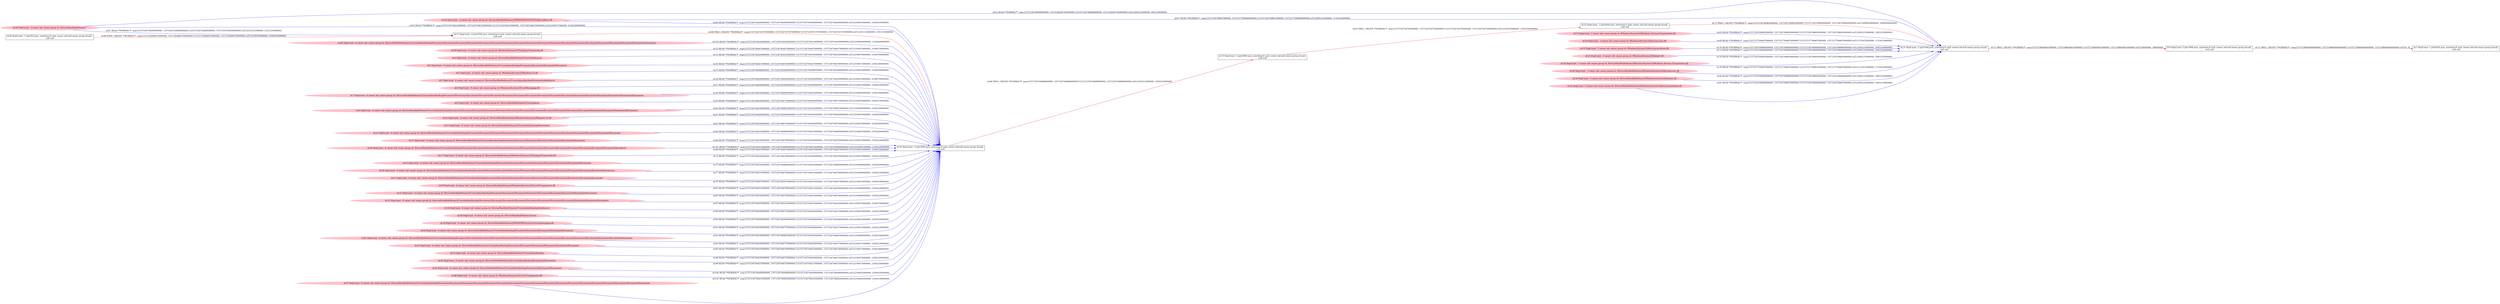 digraph  {
rankdir=LR
"0"[color=black,label="id:0 HopCount: 0 pid:1608 proc_starttime:0 cmd: owner uid:null owner group id:null,\n null null", shape=box,style=solid];
"1"[color=black,label="id:1 HopCount: 1 pid:6416 proc_starttime:0 cmd: owner uid:null owner group id:null,\n null null", shape=box,style=solid];
"0" -> "1" [id=51,__obj="PROC_CREATE"color=red,label="id:51 PROC_CREATE **NORMAL**  seqs:[1557238844900000000, 1557238844900000000] T:[1557238844900000000, 1557238844900000000] relT:[0, 0]",style=solid];
"50"[color=pink,label="id:50 HopCount: -6 owner uid: owner group id: /Windows/System32/TextInputFramework.dll ", shape=oval,style=filled];
"34"[color=black,label="id:34 HopCount: -5 pid:5096 proc_starttime:0 cmd: owner uid:null owner group id:null,\n null null", shape=box,style=solid];
"50" -> "34" [id=52,__obj="READ"color=blue,label="id:52 READ **NORMAL**  seqs:[1557236744447000000, 1557236744447000000] T:[1557236744447000000, 1557236744447000000] relT:[2100453000000, 2100453000000]",style=solid];
"2"[color=pink,label="id:2 HopCount: -6 owner uid: owner group id: /Device/HarddiskVolume2/Users/desktop.ini ", shape=oval,style=filled];
"2" -> "34" [id=53,__obj="READ"color=blue,label="id:53 READ **NORMAL**  seqs:[1557236744424000000, 1557236744424000000] T:[1557236744424000000, 1557236744424000000] relT:[2100476000000, 2100476000000]",style=solid];
"4"[color=pink,label="id:4 HopCount: -6 owner uid: owner group id: /Device/HarddiskVolume2/Users/admin/backup/Documents/Documents/Documents/Documents ", shape=oval,style=filled];
"4" -> "34" [id=54,__obj="READ"color=blue,label="id:54 READ **NORMAL**  seqs:[1557236744427000000, 1557236744676000000] T:[1557236744427000000, 1557236744676000000] relT:[2100473000000, 2100224000000]",style=solid];
"5"[color=pink,label="id:5 HopCount: -6 owner uid: owner group id: /Windows/System32/Windows.UI.dll ", shape=oval,style=filled];
"5" -> "34" [id=55,__obj="READ"color=blue,label="id:55 READ **NORMAL**  seqs:[1557236744446000000, 1557236744446000000] T:[1557236744446000000, 1557236744446000000] relT:[2100454000000, 2100454000000]",style=solid];
"3"[color=pink,label="id:3 HopCount: -6 owner uid: owner group id: /Device/HarddiskVolume2/Users/admin/backup/Documents/desktop.ini ", shape=oval,style=filled];
"3" -> "34" [id=56,__obj="READ"color=blue,label="id:56 READ **NORMAL**  seqs:[1557236744426000000, 1557236744426000000] T:[1557236744426000000, 1557236744426000000] relT:[2100474000000, 2100474000000]",style=solid];
"6"[color=pink,label="id:6 HopCount: -6 owner uid: owner group id: /Windows/System32/CoreMessaging.dll ", shape=oval,style=filled];
"6" -> "34" [id=57,__obj="READ"color=blue,label="id:57 READ **NORMAL**  seqs:[1557236744448000000, 1557236744448000000] T:[1557236744448000000, 1557236744448000000] relT:[2100452000000, 2100452000000]",style=solid];
"7"[color=pink,label="id:7 HopCount: -6 owner uid: owner group id: /Device/HarddiskVolume2/Users/admin/backup/Documents/Documents/Documents/Documents/Documents/Documents/Documents/Documents/Documents/Documents/Documents/Documents/Documents/Documents/Documents/Documents/Documents ", shape=oval,style=filled];
"7" -> "34" [id=58,__obj="READ"color=blue,label="id:58 READ **NORMAL**  seqs:[1557236744435000000, 1557236744682000000] T:[1557236744435000000, 1557236744682000000] relT:[2100465000000, 2100218000000]",style=solid];
"8"[color=pink,label="id:8 HopCount: -6 owner uid: owner group id: /Device/HarddiskVolume2/Users/admin ", shape=oval,style=filled];
"8" -> "34" [id=59,__obj="READ"color=blue,label="id:59 READ **NORMAL**  seqs:[1557236744424000000, 1557236744673000000] T:[1557236744424000000, 1557236744673000000] relT:[2100476000000, 2100227000000]",style=solid];
"9"[color=pink,label="id:9 HopCount: -6 owner uid: owner group id: /Device/HarddiskVolume2/Users/admin/backup/Documents/Documents/Documents/Documents/Documents/Documents/Documents/Documents/Documents/Documents/Documents/Documents/Documents/Documents/Documents/Documents ", shape=oval,style=filled];
"9" -> "34" [id=60,__obj="READ"color=blue,label="id:60 READ **NORMAL**  seqs:[1557236744434000000, 1557236744681000000] T:[1557236744434000000, 1557236744681000000] relT:[2100466000000, 2100219000000]",style=solid];
"10"[color=pink,label="id:10 HopCount: -6 owner uid: owner group id: /Device/HarddiskVolume2/Windows/System32/Windows.UI.dll ", shape=oval,style=filled];
"10" -> "34" [id=61,__obj="READ"color=blue,label="id:61 READ **NORMAL**  seqs:[1557236744445000000, 1557236744446000000] T:[1557236744445000000, 1557236744446000000] relT:[2100455000000, 2100454000000]",style=solid];
"24"[color=pink,label="id:24 HopCount: -3 owner uid: owner group id: /Device/HarddiskVolume2 ", shape=oval,style=filled];
"21"[color=black,label="id:21 HopCount: -2 pid:5500 proc_starttime:0 cmd: owner uid:null owner group id:null,\n null null", shape=box,style=solid];
"24" -> "21" [id=62,__obj="READ"color=blue,label="id:62 READ **NORMAL**  seqs:[1557236749668000000, 1557238284745000000] T:[1557236749668000000, 1557238284745000000] relT:[2095232000000, 560155000000]",style=solid];
"11"[color=pink,label="id:11 HopCount: -6 owner uid: owner group id: /Device/HarddiskVolume2/Users/admin/backup/Documents ", shape=oval,style=filled];
"11" -> "34" [id=63,__obj="READ"color=blue,label="id:63 READ **NORMAL**  seqs:[1557236744426000000, 1557236744674000000] T:[1557236744426000000, 1557236744674000000] relT:[2100474000000, 2100226000000]",style=solid];
"12"[color=pink,label="id:12 HopCount: -6 owner uid: owner group id: /Device/HarddiskVolume2/Users/admin/backup/Documents/Documents/Documents/Documents/Documents/Documents/Documents/Documents/Documents/Documents/Documents/Documents/Documents ", shape=oval,style=filled];
"12" -> "34" [id=64,__obj="READ"color=blue,label="id:64 READ **NORMAL**  seqs:[1557236744433000000, 1557236744680000000] T:[1557236744433000000, 1557236744680000000] relT:[2100467000000, 2100220000000]",style=solid];
"13"[color=pink,label="id:13 HopCount: -3 owner uid: owner group id: /Windows/System32/Windows.Devices.Enumeration.dll ", shape=oval,style=filled];
"13" -> "21" [id=65,__obj="READ"color=blue,label="id:65 READ **NORMAL**  seqs:[1557236749665000000, 1557236749665000000] T:[1557236749665000000, 1557236749665000000] relT:[2095235000000, 2095235000000]",style=solid];
"15"[color=pink,label="id:15 HopCount: -6 owner uid: owner group id: /Device/HarddiskVolume2/Users/admin/backup/Documents/Documents/Documents/Documents/Documents/Documents/Documents ", shape=oval,style=filled];
"15" -> "34" [id=66,__obj="READ"color=blue,label="id:66 READ **NORMAL**  seqs:[1557236744430000000, 1557236744678000000] T:[1557236744430000000, 1557236744678000000] relT:[2100470000000, 2100222000000]",style=solid];
"16"[color=pink,label="id:16 HopCount: -3 owner uid: owner group id: /Device/HarddiskVolume2/WINDOWS/SYSTEM32/kernelbase.dll ", shape=oval,style=filled];
"16" -> "21" [id=67,__obj="READ"color=blue,label="id:67 READ **NORMAL**  seqs:[1557236749667000000, 1557237709468000000] T:[1557236749667000000, 1557237709468000000] relT:[2095233000000, 1135432000000]",style=solid];
"17"[color=pink,label="id:17 HopCount: -6 owner uid: owner group id: /Device/HarddiskVolume2/Windows/System32/TextInputFramework.dll ", shape=oval,style=filled];
"17" -> "34" [id=68,__obj="READ"color=blue,label="id:68 READ **NORMAL**  seqs:[1557236744447000000, 1557236744447000000] T:[1557236744447000000, 1557236744447000000] relT:[2100453000000, 2100453000000]",style=solid];
"18"[color=pink,label="id:18 HopCount: -3 owner uid: owner group id: /Windows/System32/deviceaccess.dll ", shape=oval,style=filled];
"18" -> "21" [id=69,__obj="READ"color=blue,label="id:69 READ **NORMAL**  seqs:[1557237709467000000, 1557237709467000000] T:[1557237709467000000, 1557237709467000000] relT:[1135433000000, 1135433000000]",style=solid];
"19"[color=pink,label="id:19 HopCount: -3 owner uid: owner group id: /Windows/System32/deviceassociation.dll ", shape=oval,style=filled];
"19" -> "21" [id=70,__obj="READ"color=blue,label="id:70 READ **NORMAL**  seqs:[1557236749666000000, 1557236749666000000] T:[1557236749666000000, 1557236749666000000] relT:[2095234000000, 2095234000000]",style=solid];
"21" -> "0" [id=71,__obj="PROC_CREATE"color=red,label="id:71 PROC_CREATE **NORMAL**  seqs:[1557238844841000000, 1557238844841000000] T:[1557238844841000000, 1557238844841000000] relT:[59000000, 59000000]",style=solid];
"22"[color=black,label="id:22 HopCount: -3 pid:8164 proc_starttime:0 cmd: owner uid:null owner group id:null,\n null null", shape=box,style=solid];
"22" -> "21" [id=72,__obj="PROC_CREATE"color=red,label="id:72 PROC_CREATE **NORMAL**  seqs:[1557236744962000000, 1557236744962000000] T:[1557236744962000000, 1557236744962000000] relT:[2099938000000, 2099938000000]",style=solid];
"23"[color=pink,label="id:23 HopCount: -3 owner uid: owner group id: /Windows/System32/biwinrt.dll ", shape=oval,style=filled];
"23" -> "21" [id=73,__obj="READ"color=blue,label="id:73 READ **NORMAL**  seqs:[1557236749666000000, 1557236749666000000] T:[1557236749666000000, 1557236749666000000] relT:[2095234000000, 2095234000000]",style=solid];
"25"[color=pink,label="id:25 HopCount: -6 owner uid: owner group id: /Device/HarddiskVolume2/Users/admin/backup/Documents/Documents/Documents/Documents/Documents/Documents/Documents/Documents ", shape=oval,style=filled];
"25" -> "34" [id=74,__obj="READ"color=blue,label="id:74 READ **NORMAL**  seqs:[1557236744430000000, 1557236744678000000] T:[1557236744430000000, 1557236744678000000] relT:[2100470000000, 2100222000000]",style=solid];
"26"[color=pink,label="id:26 HopCount: -6 owner uid: owner group id: /Device/HarddiskVolume2/Users/admin/backup/Documents/Documents/Documents/Documents/Documents/Documents/Documents/Documents/Documents/Documents/Documents/Documents ", shape=oval,style=filled];
"26" -> "34" [id=75,__obj="READ"color=blue,label="id:75 READ **NORMAL**  seqs:[1557236744432000000, 1557236744680000000] T:[1557236744432000000, 1557236744680000000] relT:[2100468000000, 2100220000000]",style=solid];
"20"[color=pink,label="id:20 HopCount: -3 owner uid: owner group id: /Device/HarddiskVolume2/Windows/System32/Windows.Devices.Enumeration.dll ", shape=oval,style=filled];
"20" -> "21" [id=76,__obj="READ"color=blue,label="id:76 READ **NORMAL**  seqs:[1557236749665000000, 1557236749665000000] T:[1557236749665000000, 1557236749665000000] relT:[2095235000000, 2095235000000]",style=solid];
"27"[color=pink,label="id:27 HopCount: -6 owner uid: owner group id: /Device/HarddiskVolume2/Users/admin/backup/Documents/Documents/Documents/Documents/Documents/Documents/Documents/Documents/Documents/Documents ", shape=oval,style=filled];
"27" -> "34" [id=77,__obj="READ"color=blue,label="id:77 READ **NORMAL**  seqs:[1557236744431000000, 1557236744679000000] T:[1557236744431000000, 1557236744679000000] relT:[2100469000000, 2100221000000]",style=solid];
"28"[color=pink,label="id:28 HopCount: -3 owner uid: owner group id: /Device/HarddiskVolume2/Windows/System32/deviceaccess.dll ", shape=oval,style=filled];
"28" -> "21" [id=78,__obj="READ"color=blue,label="id:78 READ **NORMAL**  seqs:[1557237709467000000, 1557237709467000000] T:[1557237709467000000, 1557237709467000000] relT:[1135433000000, 1135433000000]",style=solid];
"29"[color=pink,label="id:29 HopCount: -6 owner uid: owner group id: /Device/HarddiskVolume2/Windows/System32/CoreUIComponents.dll ", shape=oval,style=filled];
"29" -> "34" [id=79,__obj="READ"color=blue,label="id:79 READ **NORMAL**  seqs:[1557236744447000000, 1557236744447000000] T:[1557236744447000000, 1557236744447000000] relT:[2100453000000, 2100453000000]",style=solid];
"30"[color=pink,label="id:30 HopCount: -3 owner uid: owner group id: /Device/HarddiskVolume2/Windows/System32/biwinrt.dll ", shape=oval,style=filled];
"30" -> "21" [id=80,__obj="READ"color=blue,label="id:80 READ **NORMAL**  seqs:[1557236749665000000, 1557236749666000000] T:[1557236749665000000, 1557236749666000000] relT:[2095235000000, 2095234000000]",style=solid];
"31"[color=pink,label="id:31 HopCount: -6 owner uid: owner group id: /Device/HarddiskVolume2/Users/admin/backup/Documents/Documents/Documents/Documents/Documents/Documents/Documents/Documents/Documents ", shape=oval,style=filled];
"31" -> "34" [id=81,__obj="READ"color=blue,label="id:81 READ **NORMAL**  seqs:[1557236744431000000, 1557236744678000000] T:[1557236744431000000, 1557236744678000000] relT:[2100469000000, 2100222000000]",style=solid];
"32"[color=pink,label="id:32 HopCount: -3 owner uid: owner group id: /Device/HarddiskVolume2/Windows/System32/deviceassociation.dll ", shape=oval,style=filled];
"32" -> "21" [id=82,__obj="READ"color=blue,label="id:82 READ **NORMAL**  seqs:[1557236749666000000, 1557236749667000000] T:[1557236749666000000, 1557236749667000000] relT:[2095234000000, 2095233000000]",style=solid];
"33"[color=black,label="id:33 HopCount: -4 pid:6404 proc_starttime:0 cmd: owner uid:null owner group id:null,\n null null", shape=box,style=solid];
"33" -> "22" [id=83,__obj="PROC_CREATE"color=red,label="id:83 PROC_CREATE **NORMAL**  seqs:[1557236744705000000, 1557236744705000000] T:[1557236744705000000, 1557236744705000000] relT:[2100195000000, 2100195000000]",style=solid];
"16" -> "34" [id=84,__obj="READ"color=blue,label="id:84 READ **NORMAL**  seqs:[1557236744449000000, 1557236744449000000] T:[1557236744449000000, 1557236744449000000] relT:[2100451000000, 2100451000000]",style=solid];
"35"[color=pink,label="id:35 HopCount: -6 owner uid: owner group id: /Device/HarddiskVolume2/Users/admin/backup/Documents/Documents/Documents/Documents/Documents/Documents/Documents/Documents/Documents/Documents/Documents ", shape=oval,style=filled];
"35" -> "34" [id=85,__obj="READ"color=blue,label="id:85 READ **NORMAL**  seqs:[1557236744432000000, 1557236744679000000] T:[1557236744432000000, 1557236744679000000] relT:[2100468000000, 2100221000000]",style=solid];
"34" -> "33" [id=86,__obj="PROC_CREATE"color=red,label="id:86 PROC_CREATE **NORMAL**  seqs:[1557236744688000000, 1557236744688000000] T:[1557236744688000000, 1557236744688000000] relT:[2100212000000, 2100212000000]",style=solid];
"36"[color=pink,label="id:36 HopCount: -6 owner uid: owner group id: /Device/HarddiskVolume2/Users/admin/backup/desktop.ini ", shape=oval,style=filled];
"36" -> "34" [id=87,__obj="READ"color=blue,label="id:87 READ **NORMAL**  seqs:[1557236744425000000, 1557236744425000000] T:[1557236744425000000, 1557236744425000000] relT:[2100475000000, 2100475000000]",style=solid];
"37"[color=black,label="id:37 HopCount: -6 pid:4704 proc_starttime:0 cmd: owner uid:null owner group id:null,\n null null", shape=box,style=solid];
"37" -> "34" [id=88,__obj="PROC_CREATE"color=red,label="id:88 PROC_CREATE **NORMAL**  seqs:[1557236743767000000, 1557236743767000000] T:[1557236743767000000, 1557236743767000000] relT:[2101133000000, 2101133000000]",style=solid];
"38"[color=pink,label="id:38 HopCount: -6 owner uid: owner group id: /Device/HarddiskVolume2/Users ", shape=oval,style=filled];
"38" -> "34" [id=89,__obj="READ"color=blue,label="id:89 READ **NORMAL**  seqs:[1557236744424000000, 1557236744673000000] T:[1557236744424000000, 1557236744673000000] relT:[2100476000000, 2100227000000]",style=solid];
"39"[color=pink,label="id:39 HopCount: -6 owner uid: owner group id: /Device/HarddiskVolume2/WINDOWS/system32/coremessaging.dll ", shape=oval,style=filled];
"39" -> "34" [id=90,__obj="READ"color=blue,label="id:90 READ **NORMAL**  seqs:[1557236744448000000, 1557236744448000000] T:[1557236744448000000, 1557236744448000000] relT:[2100452000000, 2100452000000]",style=solid];
"40"[color=pink,label="id:40 HopCount: -6 owner uid: owner group id: /Device/HarddiskVolume2/Users/admin/backup/Documents/Documents/Documents/Documents/Documents ", shape=oval,style=filled];
"40" -> "34" [id=91,__obj="READ"color=blue,label="id:91 READ **NORMAL**  seqs:[1557236744428000000, 1557236744677000000] T:[1557236744428000000, 1557236744677000000] relT:[2100472000000, 2100223000000]",style=solid];
"41"[color=pink,label="id:41 HopCount: -6 owner uid: owner group id: /Device/HarddiskVolume2/Users/admin/backup/Documents/Documents/Documents/Documents/Documents/Documents/Documents/Documents/Documents/Documents/Documents/Documents/Documents/Documents/Documents ", shape=oval,style=filled];
"41" -> "34" [id=92,__obj="READ"color=blue,label="id:92 READ **NORMAL**  seqs:[1557236744434000000, 1557236744681000000] T:[1557236744434000000, 1557236744681000000] relT:[2100466000000, 2100219000000]",style=solid];
"24" -> "34" [id=93,__obj="READ"color=blue,label="id:93 READ **NORMAL**  seqs:[1557236744423000000, 1557236744672000000] T:[1557236744423000000, 1557236744672000000] relT:[2100477000000, 2100228000000]",style=solid];
"43"[color=pink,label="id:43 HopCount: -6 owner uid: owner group id: /Device/HarddiskVolume2/Users/admin/backup/Documents/Documents/Documents/Documents/Documents/Documents ", shape=oval,style=filled];
"43" -> "34" [id=94,__obj="READ"color=blue,label="id:94 READ **NORMAL**  seqs:[1557236744429000000, 1557236744677000000] T:[1557236744429000000, 1557236744677000000] relT:[2100471000000, 2100223000000]",style=solid];
"14"[color=pink,label="id:14 HopCount: -6 owner uid: owner group id: /Device/HarddiskVolume2/Users/admin/backup ", shape=oval,style=filled];
"14" -> "34" [id=95,__obj="READ"color=blue,label="id:95 READ **NORMAL**  seqs:[1557236744425000000, 1557236744674000000] T:[1557236744425000000, 1557236744674000000] relT:[2100475000000, 2100226000000]",style=solid];
"44"[color=black,label="id:44 HopCount: -7 pid:452 proc_starttime:0 cmd: owner uid:null owner group id:null,\n null null", shape=box,style=solid];
"44" -> "37" [id=96,__obj="PROC_CREATE"color=red,label="id:96 PROC_CREATE **NORMAL**  seqs:[1557236486470000000, 1557236486470000000] T:[1557236486470000000, 1557236486470000000] relT:[2358430000000, 2358430000000]",style=solid];
"24" -> "37" [id=97,__obj="READ"color=blue,label="id:97 READ **NORMAL**  seqs:[1557236743649000000, 1557236743649000000] T:[1557236743649000000, 1557236743649000000] relT:[2101251000000, 2101251000000]",style=solid];
"42"[color=pink,label="id:42 HopCount: -6 owner uid: owner group id: /Device/HarddiskVolume2/Users/admin/backup/Documents/Documents ", shape=oval,style=filled];
"42" -> "34" [id=98,__obj="READ"color=blue,label="id:98 READ **NORMAL**  seqs:[1557236744426000000, 1557236744675000000] T:[1557236744426000000, 1557236744675000000] relT:[2100474000000, 2100225000000]",style=solid];
"45"[color=pink,label="id:45 HopCount: -6 owner uid: owner group id: /Device/HarddiskVolume2/Users/admin/backup/Documents/Documents/Documents ", shape=oval,style=filled];
"45" -> "34" [id=99,__obj="READ"color=blue,label="id:99 READ **NORMAL**  seqs:[1557236744427000000, 1557236744675000000] T:[1557236744427000000, 1557236744675000000] relT:[2100473000000, 2100225000000]",style=solid];
"46"[color=pink,label="id:46 HopCount: -6 owner uid: owner group id: /Windows/System32/CoreUIComponents.dll ", shape=oval,style=filled];
"46" -> "34" [id=100,__obj="READ"color=blue,label="id:100 READ **NORMAL**  seqs:[1557236744448000000, 1557236744448000000] T:[1557236744448000000, 1557236744448000000] relT:[2100452000000, 2100452000000]",style=solid];
"47"[color=pink,label="id:47 HopCount: -6 owner uid: owner group id: /Device/HarddiskVolume2/Users/admin/backup/Documents/Documents/Documents/Documents/Documents/Documents/Documents/Documents/Documents/Documents/Documents/Documents/Documents/Documents/Documents/Documents/Documents/Documents ", shape=oval,style=filled];
"47" -> "34" [id=101,__obj="READ"color=blue,label="id:101 READ **NORMAL**  seqs:[1557236744435000000, 1557236744682000000] T:[1557236744435000000, 1557236744682000000] relT:[2100465000000, 2100218000000]",style=solid];
"48"[color=pink,label="id:48 HopCount: -6 owner uid: owner group id: /Device/HarddiskVolume2/Users/admin/backup/Documents/Documents/Documents/Documents/Documents/Documents/Documents/Documents/Documents/Documents/Documents/Documents/Documents/Documents/Documents/Documents/Documents/Documents/Documents ", shape=oval,style=filled];
"48" -> "34" [id=102,__obj="READ"color=blue,label="id:102 READ **NORMAL**  seqs:[1557236744436000000, 1557236744436000000] T:[1557236744436000000, 1557236744436000000] relT:[2100464000000, 2100464000000]",style=solid];
"49"[color=pink,label="id:49 HopCount: -6 owner uid: owner group id: /Device/HarddiskVolume2/Users/admin/backup/Documents/Documents/Documents/Documents/Documents/Documents/Documents/Documents/Documents/Documents/Documents/Documents/Documents/Documents ", shape=oval,style=filled];
"49" -> "34" [id=103,__obj="READ"color=blue,label="id:103 READ **NORMAL**  seqs:[1557236744433000000, 1557236744680000000] T:[1557236744433000000, 1557236744680000000] relT:[2100467000000, 2100220000000]",style=solid];
}